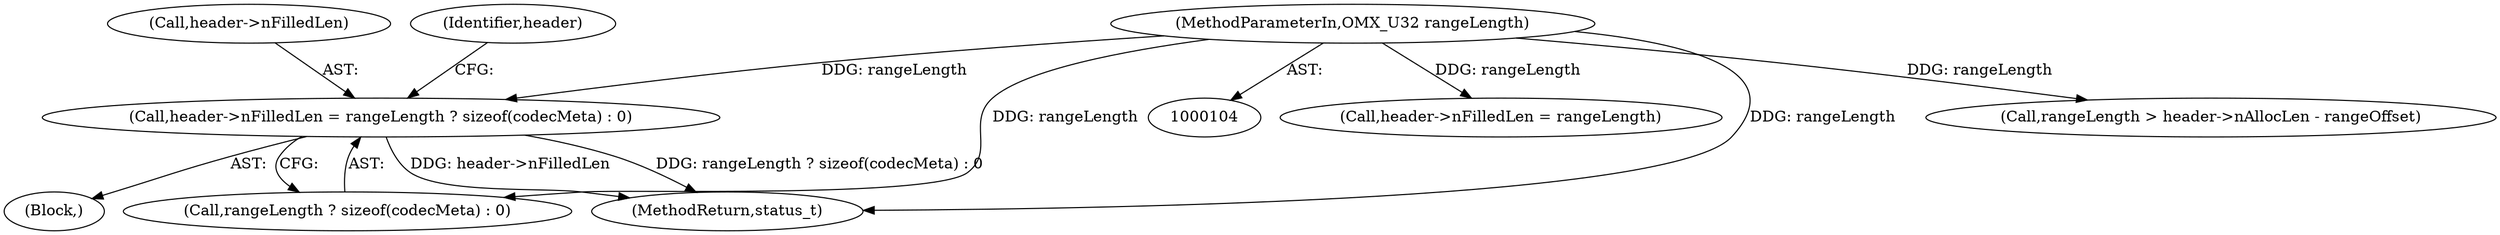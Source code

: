 digraph "0_Android_2c75e1c3b98e4e94f50c63e2b7694be5f948477c@pointer" {
"1000231" [label="(Call,header->nFilledLen = rangeLength ? sizeof(codecMeta) : 0)"];
"1000107" [label="(MethodParameterIn,OMX_U32 rangeLength)"];
"1000242" [label="(Identifier,header)"];
"1000231" [label="(Call,header->nFilledLen = rangeLength ? sizeof(codecMeta) : 0)"];
"1000232" [label="(Call,header->nFilledLen)"];
"1000184" [label="(Block,)"];
"1000278" [label="(Call,header->nFilledLen = rangeLength)"];
"1000299" [label="(MethodReturn,status_t)"];
"1000254" [label="(Call,rangeLength > header->nAllocLen - rangeOffset)"];
"1000235" [label="(Call,rangeLength ? sizeof(codecMeta) : 0)"];
"1000107" [label="(MethodParameterIn,OMX_U32 rangeLength)"];
"1000231" -> "1000184"  [label="AST: "];
"1000231" -> "1000235"  [label="CFG: "];
"1000232" -> "1000231"  [label="AST: "];
"1000235" -> "1000231"  [label="AST: "];
"1000242" -> "1000231"  [label="CFG: "];
"1000231" -> "1000299"  [label="DDG: rangeLength ? sizeof(codecMeta) : 0"];
"1000231" -> "1000299"  [label="DDG: header->nFilledLen"];
"1000107" -> "1000231"  [label="DDG: rangeLength"];
"1000107" -> "1000104"  [label="AST: "];
"1000107" -> "1000299"  [label="DDG: rangeLength"];
"1000107" -> "1000235"  [label="DDG: rangeLength"];
"1000107" -> "1000254"  [label="DDG: rangeLength"];
"1000107" -> "1000278"  [label="DDG: rangeLength"];
}
